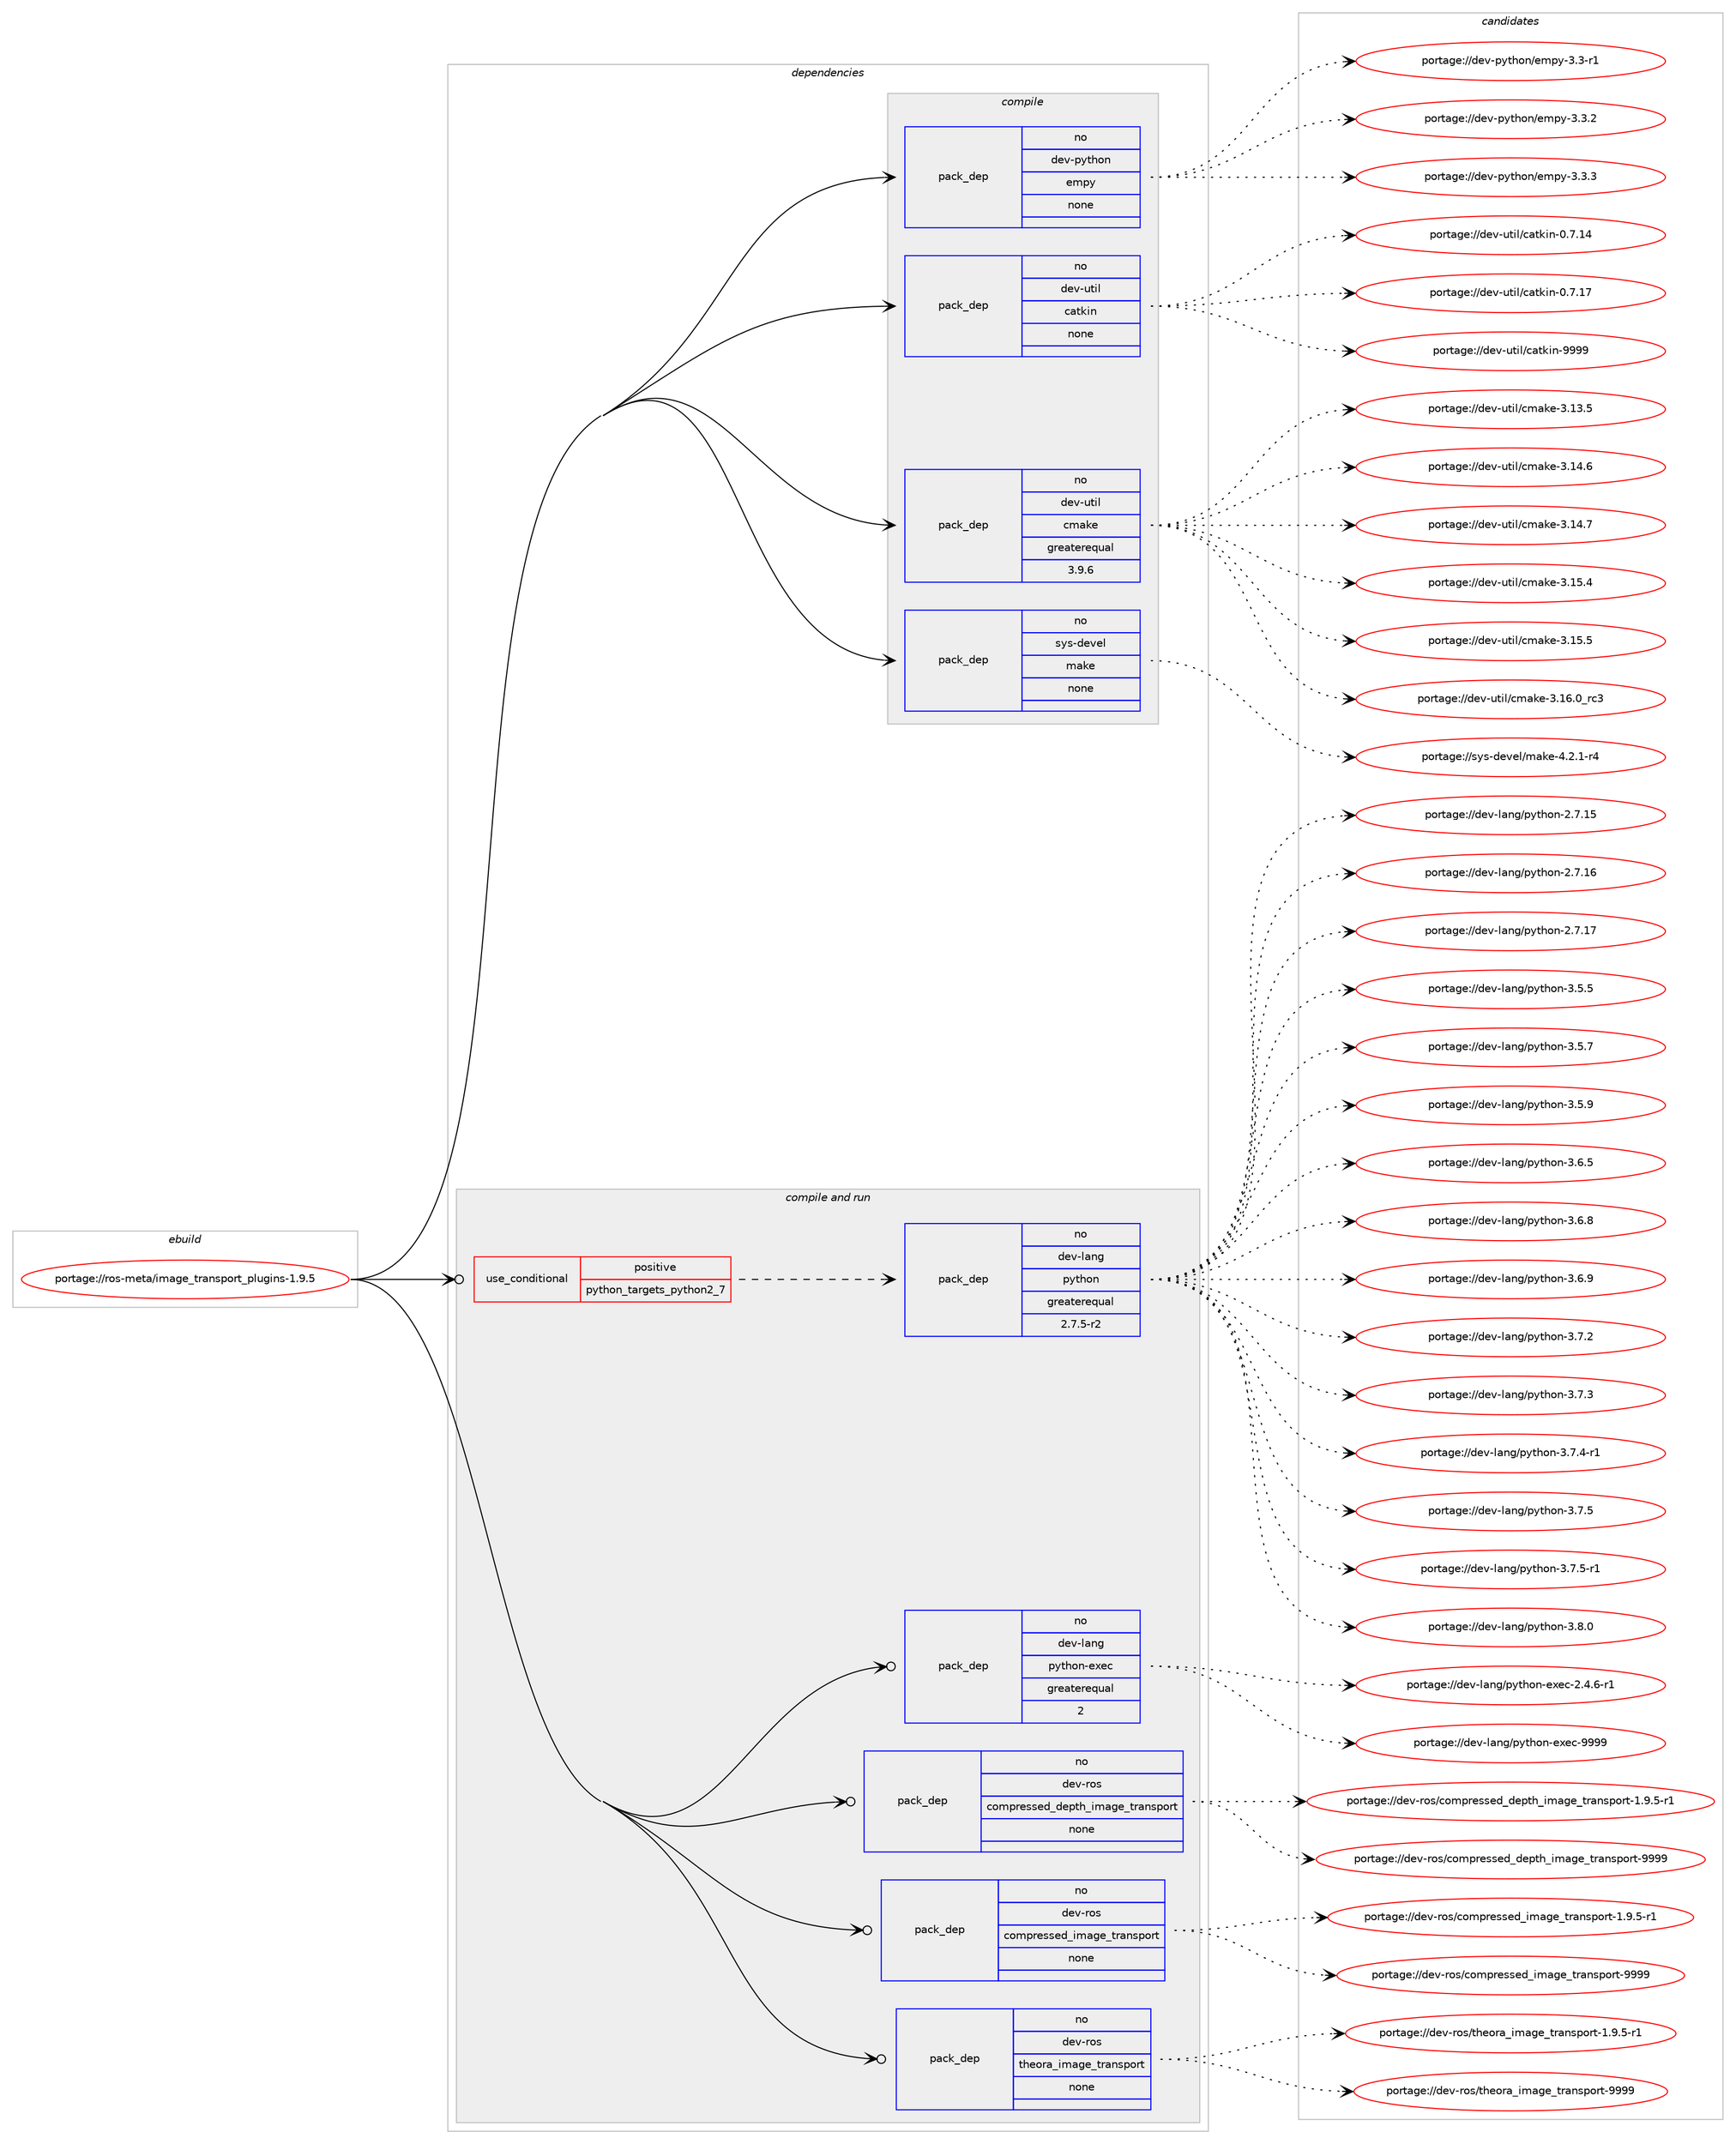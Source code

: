 digraph prolog {

# *************
# Graph options
# *************

newrank=true;
concentrate=true;
compound=true;
graph [rankdir=LR,fontname=Helvetica,fontsize=10,ranksep=1.5];#, ranksep=2.5, nodesep=0.2];
edge  [arrowhead=vee];
node  [fontname=Helvetica,fontsize=10];

# **********
# The ebuild
# **********

subgraph cluster_leftcol {
color=gray;
rank=same;
label=<<i>ebuild</i>>;
id [label="portage://ros-meta/image_transport_plugins-1.9.5", color=red, width=4, href="../ros-meta/image_transport_plugins-1.9.5.svg"];
}

# ****************
# The dependencies
# ****************

subgraph cluster_midcol {
color=gray;
label=<<i>dependencies</i>>;
subgraph cluster_compile {
fillcolor="#eeeeee";
style=filled;
label=<<i>compile</i>>;
subgraph pack278764 {
dependency380035 [label=<<TABLE BORDER="0" CELLBORDER="1" CELLSPACING="0" CELLPADDING="4" WIDTH="220"><TR><TD ROWSPAN="6" CELLPADDING="30">pack_dep</TD></TR><TR><TD WIDTH="110">no</TD></TR><TR><TD>dev-python</TD></TR><TR><TD>empy</TD></TR><TR><TD>none</TD></TR><TR><TD></TD></TR></TABLE>>, shape=none, color=blue];
}
id:e -> dependency380035:w [weight=20,style="solid",arrowhead="vee"];
subgraph pack278765 {
dependency380036 [label=<<TABLE BORDER="0" CELLBORDER="1" CELLSPACING="0" CELLPADDING="4" WIDTH="220"><TR><TD ROWSPAN="6" CELLPADDING="30">pack_dep</TD></TR><TR><TD WIDTH="110">no</TD></TR><TR><TD>dev-util</TD></TR><TR><TD>catkin</TD></TR><TR><TD>none</TD></TR><TR><TD></TD></TR></TABLE>>, shape=none, color=blue];
}
id:e -> dependency380036:w [weight=20,style="solid",arrowhead="vee"];
subgraph pack278766 {
dependency380037 [label=<<TABLE BORDER="0" CELLBORDER="1" CELLSPACING="0" CELLPADDING="4" WIDTH="220"><TR><TD ROWSPAN="6" CELLPADDING="30">pack_dep</TD></TR><TR><TD WIDTH="110">no</TD></TR><TR><TD>dev-util</TD></TR><TR><TD>cmake</TD></TR><TR><TD>greaterequal</TD></TR><TR><TD>3.9.6</TD></TR></TABLE>>, shape=none, color=blue];
}
id:e -> dependency380037:w [weight=20,style="solid",arrowhead="vee"];
subgraph pack278767 {
dependency380038 [label=<<TABLE BORDER="0" CELLBORDER="1" CELLSPACING="0" CELLPADDING="4" WIDTH="220"><TR><TD ROWSPAN="6" CELLPADDING="30">pack_dep</TD></TR><TR><TD WIDTH="110">no</TD></TR><TR><TD>sys-devel</TD></TR><TR><TD>make</TD></TR><TR><TD>none</TD></TR><TR><TD></TD></TR></TABLE>>, shape=none, color=blue];
}
id:e -> dependency380038:w [weight=20,style="solid",arrowhead="vee"];
}
subgraph cluster_compileandrun {
fillcolor="#eeeeee";
style=filled;
label=<<i>compile and run</i>>;
subgraph cond94853 {
dependency380039 [label=<<TABLE BORDER="0" CELLBORDER="1" CELLSPACING="0" CELLPADDING="4"><TR><TD ROWSPAN="3" CELLPADDING="10">use_conditional</TD></TR><TR><TD>positive</TD></TR><TR><TD>python_targets_python2_7</TD></TR></TABLE>>, shape=none, color=red];
subgraph pack278768 {
dependency380040 [label=<<TABLE BORDER="0" CELLBORDER="1" CELLSPACING="0" CELLPADDING="4" WIDTH="220"><TR><TD ROWSPAN="6" CELLPADDING="30">pack_dep</TD></TR><TR><TD WIDTH="110">no</TD></TR><TR><TD>dev-lang</TD></TR><TR><TD>python</TD></TR><TR><TD>greaterequal</TD></TR><TR><TD>2.7.5-r2</TD></TR></TABLE>>, shape=none, color=blue];
}
dependency380039:e -> dependency380040:w [weight=20,style="dashed",arrowhead="vee"];
}
id:e -> dependency380039:w [weight=20,style="solid",arrowhead="odotvee"];
subgraph pack278769 {
dependency380041 [label=<<TABLE BORDER="0" CELLBORDER="1" CELLSPACING="0" CELLPADDING="4" WIDTH="220"><TR><TD ROWSPAN="6" CELLPADDING="30">pack_dep</TD></TR><TR><TD WIDTH="110">no</TD></TR><TR><TD>dev-lang</TD></TR><TR><TD>python-exec</TD></TR><TR><TD>greaterequal</TD></TR><TR><TD>2</TD></TR></TABLE>>, shape=none, color=blue];
}
id:e -> dependency380041:w [weight=20,style="solid",arrowhead="odotvee"];
subgraph pack278770 {
dependency380042 [label=<<TABLE BORDER="0" CELLBORDER="1" CELLSPACING="0" CELLPADDING="4" WIDTH="220"><TR><TD ROWSPAN="6" CELLPADDING="30">pack_dep</TD></TR><TR><TD WIDTH="110">no</TD></TR><TR><TD>dev-ros</TD></TR><TR><TD>compressed_depth_image_transport</TD></TR><TR><TD>none</TD></TR><TR><TD></TD></TR></TABLE>>, shape=none, color=blue];
}
id:e -> dependency380042:w [weight=20,style="solid",arrowhead="odotvee"];
subgraph pack278771 {
dependency380043 [label=<<TABLE BORDER="0" CELLBORDER="1" CELLSPACING="0" CELLPADDING="4" WIDTH="220"><TR><TD ROWSPAN="6" CELLPADDING="30">pack_dep</TD></TR><TR><TD WIDTH="110">no</TD></TR><TR><TD>dev-ros</TD></TR><TR><TD>compressed_image_transport</TD></TR><TR><TD>none</TD></TR><TR><TD></TD></TR></TABLE>>, shape=none, color=blue];
}
id:e -> dependency380043:w [weight=20,style="solid",arrowhead="odotvee"];
subgraph pack278772 {
dependency380044 [label=<<TABLE BORDER="0" CELLBORDER="1" CELLSPACING="0" CELLPADDING="4" WIDTH="220"><TR><TD ROWSPAN="6" CELLPADDING="30">pack_dep</TD></TR><TR><TD WIDTH="110">no</TD></TR><TR><TD>dev-ros</TD></TR><TR><TD>theora_image_transport</TD></TR><TR><TD>none</TD></TR><TR><TD></TD></TR></TABLE>>, shape=none, color=blue];
}
id:e -> dependency380044:w [weight=20,style="solid",arrowhead="odotvee"];
}
subgraph cluster_run {
fillcolor="#eeeeee";
style=filled;
label=<<i>run</i>>;
}
}

# **************
# The candidates
# **************

subgraph cluster_choices {
rank=same;
color=gray;
label=<<i>candidates</i>>;

subgraph choice278764 {
color=black;
nodesep=1;
choiceportage1001011184511212111610411111047101109112121455146514511449 [label="portage://dev-python/empy-3.3-r1", color=red, width=4,href="../dev-python/empy-3.3-r1.svg"];
choiceportage1001011184511212111610411111047101109112121455146514650 [label="portage://dev-python/empy-3.3.2", color=red, width=4,href="../dev-python/empy-3.3.2.svg"];
choiceportage1001011184511212111610411111047101109112121455146514651 [label="portage://dev-python/empy-3.3.3", color=red, width=4,href="../dev-python/empy-3.3.3.svg"];
dependency380035:e -> choiceportage1001011184511212111610411111047101109112121455146514511449:w [style=dotted,weight="100"];
dependency380035:e -> choiceportage1001011184511212111610411111047101109112121455146514650:w [style=dotted,weight="100"];
dependency380035:e -> choiceportage1001011184511212111610411111047101109112121455146514651:w [style=dotted,weight="100"];
}
subgraph choice278765 {
color=black;
nodesep=1;
choiceportage1001011184511711610510847999711610710511045484655464952 [label="portage://dev-util/catkin-0.7.14", color=red, width=4,href="../dev-util/catkin-0.7.14.svg"];
choiceportage1001011184511711610510847999711610710511045484655464955 [label="portage://dev-util/catkin-0.7.17", color=red, width=4,href="../dev-util/catkin-0.7.17.svg"];
choiceportage100101118451171161051084799971161071051104557575757 [label="portage://dev-util/catkin-9999", color=red, width=4,href="../dev-util/catkin-9999.svg"];
dependency380036:e -> choiceportage1001011184511711610510847999711610710511045484655464952:w [style=dotted,weight="100"];
dependency380036:e -> choiceportage1001011184511711610510847999711610710511045484655464955:w [style=dotted,weight="100"];
dependency380036:e -> choiceportage100101118451171161051084799971161071051104557575757:w [style=dotted,weight="100"];
}
subgraph choice278766 {
color=black;
nodesep=1;
choiceportage1001011184511711610510847991099710710145514649514653 [label="portage://dev-util/cmake-3.13.5", color=red, width=4,href="../dev-util/cmake-3.13.5.svg"];
choiceportage1001011184511711610510847991099710710145514649524654 [label="portage://dev-util/cmake-3.14.6", color=red, width=4,href="../dev-util/cmake-3.14.6.svg"];
choiceportage1001011184511711610510847991099710710145514649524655 [label="portage://dev-util/cmake-3.14.7", color=red, width=4,href="../dev-util/cmake-3.14.7.svg"];
choiceportage1001011184511711610510847991099710710145514649534652 [label="portage://dev-util/cmake-3.15.4", color=red, width=4,href="../dev-util/cmake-3.15.4.svg"];
choiceportage1001011184511711610510847991099710710145514649534653 [label="portage://dev-util/cmake-3.15.5", color=red, width=4,href="../dev-util/cmake-3.15.5.svg"];
choiceportage1001011184511711610510847991099710710145514649544648951149951 [label="portage://dev-util/cmake-3.16.0_rc3", color=red, width=4,href="../dev-util/cmake-3.16.0_rc3.svg"];
dependency380037:e -> choiceportage1001011184511711610510847991099710710145514649514653:w [style=dotted,weight="100"];
dependency380037:e -> choiceportage1001011184511711610510847991099710710145514649524654:w [style=dotted,weight="100"];
dependency380037:e -> choiceportage1001011184511711610510847991099710710145514649524655:w [style=dotted,weight="100"];
dependency380037:e -> choiceportage1001011184511711610510847991099710710145514649534652:w [style=dotted,weight="100"];
dependency380037:e -> choiceportage1001011184511711610510847991099710710145514649534653:w [style=dotted,weight="100"];
dependency380037:e -> choiceportage1001011184511711610510847991099710710145514649544648951149951:w [style=dotted,weight="100"];
}
subgraph choice278767 {
color=black;
nodesep=1;
choiceportage1151211154510010111810110847109971071014552465046494511452 [label="portage://sys-devel/make-4.2.1-r4", color=red, width=4,href="../sys-devel/make-4.2.1-r4.svg"];
dependency380038:e -> choiceportage1151211154510010111810110847109971071014552465046494511452:w [style=dotted,weight="100"];
}
subgraph choice278768 {
color=black;
nodesep=1;
choiceportage10010111845108971101034711212111610411111045504655464953 [label="portage://dev-lang/python-2.7.15", color=red, width=4,href="../dev-lang/python-2.7.15.svg"];
choiceportage10010111845108971101034711212111610411111045504655464954 [label="portage://dev-lang/python-2.7.16", color=red, width=4,href="../dev-lang/python-2.7.16.svg"];
choiceportage10010111845108971101034711212111610411111045504655464955 [label="portage://dev-lang/python-2.7.17", color=red, width=4,href="../dev-lang/python-2.7.17.svg"];
choiceportage100101118451089711010347112121116104111110455146534653 [label="portage://dev-lang/python-3.5.5", color=red, width=4,href="../dev-lang/python-3.5.5.svg"];
choiceportage100101118451089711010347112121116104111110455146534655 [label="portage://dev-lang/python-3.5.7", color=red, width=4,href="../dev-lang/python-3.5.7.svg"];
choiceportage100101118451089711010347112121116104111110455146534657 [label="portage://dev-lang/python-3.5.9", color=red, width=4,href="../dev-lang/python-3.5.9.svg"];
choiceportage100101118451089711010347112121116104111110455146544653 [label="portage://dev-lang/python-3.6.5", color=red, width=4,href="../dev-lang/python-3.6.5.svg"];
choiceportage100101118451089711010347112121116104111110455146544656 [label="portage://dev-lang/python-3.6.8", color=red, width=4,href="../dev-lang/python-3.6.8.svg"];
choiceportage100101118451089711010347112121116104111110455146544657 [label="portage://dev-lang/python-3.6.9", color=red, width=4,href="../dev-lang/python-3.6.9.svg"];
choiceportage100101118451089711010347112121116104111110455146554650 [label="portage://dev-lang/python-3.7.2", color=red, width=4,href="../dev-lang/python-3.7.2.svg"];
choiceportage100101118451089711010347112121116104111110455146554651 [label="portage://dev-lang/python-3.7.3", color=red, width=4,href="../dev-lang/python-3.7.3.svg"];
choiceportage1001011184510897110103471121211161041111104551465546524511449 [label="portage://dev-lang/python-3.7.4-r1", color=red, width=4,href="../dev-lang/python-3.7.4-r1.svg"];
choiceportage100101118451089711010347112121116104111110455146554653 [label="portage://dev-lang/python-3.7.5", color=red, width=4,href="../dev-lang/python-3.7.5.svg"];
choiceportage1001011184510897110103471121211161041111104551465546534511449 [label="portage://dev-lang/python-3.7.5-r1", color=red, width=4,href="../dev-lang/python-3.7.5-r1.svg"];
choiceportage100101118451089711010347112121116104111110455146564648 [label="portage://dev-lang/python-3.8.0", color=red, width=4,href="../dev-lang/python-3.8.0.svg"];
dependency380040:e -> choiceportage10010111845108971101034711212111610411111045504655464953:w [style=dotted,weight="100"];
dependency380040:e -> choiceportage10010111845108971101034711212111610411111045504655464954:w [style=dotted,weight="100"];
dependency380040:e -> choiceportage10010111845108971101034711212111610411111045504655464955:w [style=dotted,weight="100"];
dependency380040:e -> choiceportage100101118451089711010347112121116104111110455146534653:w [style=dotted,weight="100"];
dependency380040:e -> choiceportage100101118451089711010347112121116104111110455146534655:w [style=dotted,weight="100"];
dependency380040:e -> choiceportage100101118451089711010347112121116104111110455146534657:w [style=dotted,weight="100"];
dependency380040:e -> choiceportage100101118451089711010347112121116104111110455146544653:w [style=dotted,weight="100"];
dependency380040:e -> choiceportage100101118451089711010347112121116104111110455146544656:w [style=dotted,weight="100"];
dependency380040:e -> choiceportage100101118451089711010347112121116104111110455146544657:w [style=dotted,weight="100"];
dependency380040:e -> choiceportage100101118451089711010347112121116104111110455146554650:w [style=dotted,weight="100"];
dependency380040:e -> choiceportage100101118451089711010347112121116104111110455146554651:w [style=dotted,weight="100"];
dependency380040:e -> choiceportage1001011184510897110103471121211161041111104551465546524511449:w [style=dotted,weight="100"];
dependency380040:e -> choiceportage100101118451089711010347112121116104111110455146554653:w [style=dotted,weight="100"];
dependency380040:e -> choiceportage1001011184510897110103471121211161041111104551465546534511449:w [style=dotted,weight="100"];
dependency380040:e -> choiceportage100101118451089711010347112121116104111110455146564648:w [style=dotted,weight="100"];
}
subgraph choice278769 {
color=black;
nodesep=1;
choiceportage10010111845108971101034711212111610411111045101120101994550465246544511449 [label="portage://dev-lang/python-exec-2.4.6-r1", color=red, width=4,href="../dev-lang/python-exec-2.4.6-r1.svg"];
choiceportage10010111845108971101034711212111610411111045101120101994557575757 [label="portage://dev-lang/python-exec-9999", color=red, width=4,href="../dev-lang/python-exec-9999.svg"];
dependency380041:e -> choiceportage10010111845108971101034711212111610411111045101120101994550465246544511449:w [style=dotted,weight="100"];
dependency380041:e -> choiceportage10010111845108971101034711212111610411111045101120101994557575757:w [style=dotted,weight="100"];
}
subgraph choice278770 {
color=black;
nodesep=1;
choiceportage10010111845114111115479911110911211410111511510110095100101112116104951051099710310195116114971101151121111141164549465746534511449 [label="portage://dev-ros/compressed_depth_image_transport-1.9.5-r1", color=red, width=4,href="../dev-ros/compressed_depth_image_transport-1.9.5-r1.svg"];
choiceportage10010111845114111115479911110911211410111511510110095100101112116104951051099710310195116114971101151121111141164557575757 [label="portage://dev-ros/compressed_depth_image_transport-9999", color=red, width=4,href="../dev-ros/compressed_depth_image_transport-9999.svg"];
dependency380042:e -> choiceportage10010111845114111115479911110911211410111511510110095100101112116104951051099710310195116114971101151121111141164549465746534511449:w [style=dotted,weight="100"];
dependency380042:e -> choiceportage10010111845114111115479911110911211410111511510110095100101112116104951051099710310195116114971101151121111141164557575757:w [style=dotted,weight="100"];
}
subgraph choice278771 {
color=black;
nodesep=1;
choiceportage100101118451141111154799111109112114101115115101100951051099710310195116114971101151121111141164549465746534511449 [label="portage://dev-ros/compressed_image_transport-1.9.5-r1", color=red, width=4,href="../dev-ros/compressed_image_transport-1.9.5-r1.svg"];
choiceportage100101118451141111154799111109112114101115115101100951051099710310195116114971101151121111141164557575757 [label="portage://dev-ros/compressed_image_transport-9999", color=red, width=4,href="../dev-ros/compressed_image_transport-9999.svg"];
dependency380043:e -> choiceportage100101118451141111154799111109112114101115115101100951051099710310195116114971101151121111141164549465746534511449:w [style=dotted,weight="100"];
dependency380043:e -> choiceportage100101118451141111154799111109112114101115115101100951051099710310195116114971101151121111141164557575757:w [style=dotted,weight="100"];
}
subgraph choice278772 {
color=black;
nodesep=1;
choiceportage100101118451141111154711610410111111497951051099710310195116114971101151121111141164549465746534511449 [label="portage://dev-ros/theora_image_transport-1.9.5-r1", color=red, width=4,href="../dev-ros/theora_image_transport-1.9.5-r1.svg"];
choiceportage100101118451141111154711610410111111497951051099710310195116114971101151121111141164557575757 [label="portage://dev-ros/theora_image_transport-9999", color=red, width=4,href="../dev-ros/theora_image_transport-9999.svg"];
dependency380044:e -> choiceportage100101118451141111154711610410111111497951051099710310195116114971101151121111141164549465746534511449:w [style=dotted,weight="100"];
dependency380044:e -> choiceportage100101118451141111154711610410111111497951051099710310195116114971101151121111141164557575757:w [style=dotted,weight="100"];
}
}

}

